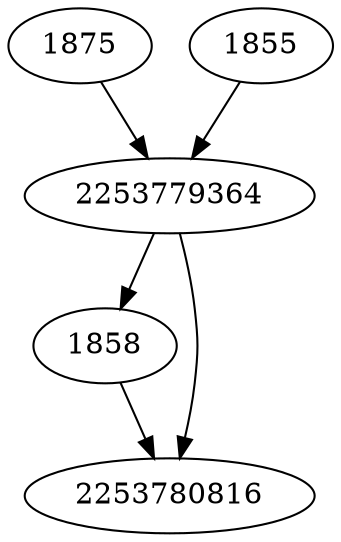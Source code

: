 strict digraph  {
1858;
2253779364;
2253780816;
1875;
1855;
1858 -> 2253780816;
2253779364 -> 2253780816;
2253779364 -> 1858;
1875 -> 2253779364;
1855 -> 2253779364;
}
